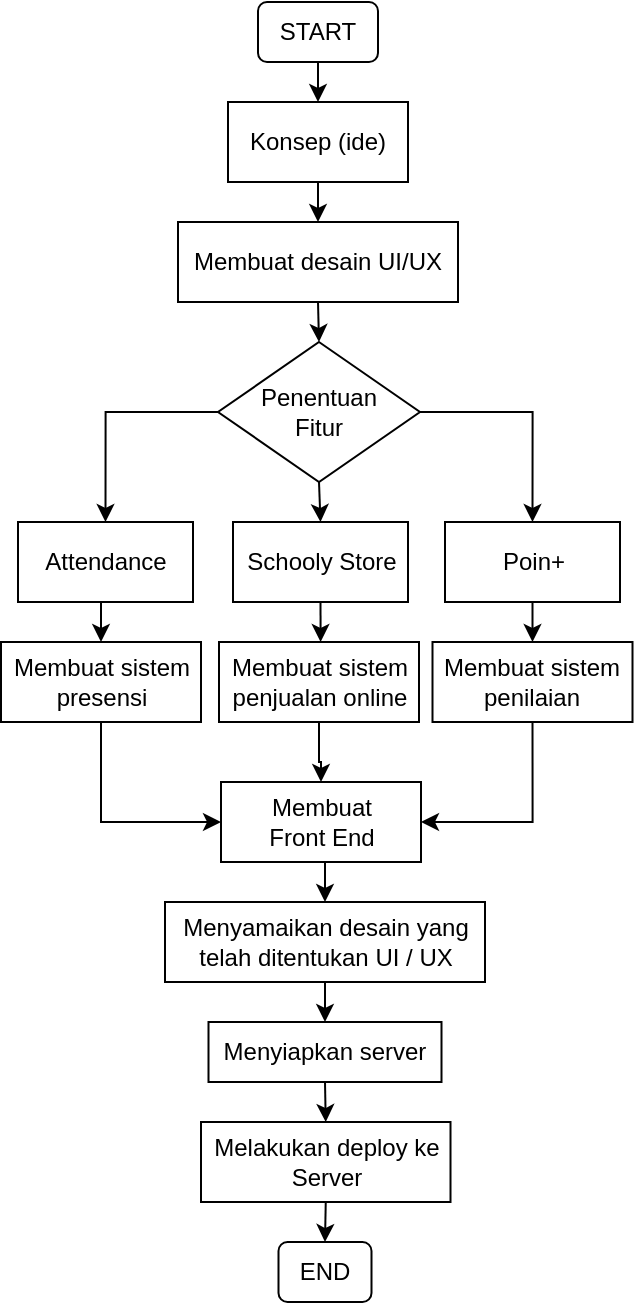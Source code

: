 <mxfile version="14.6.2" type="github">
  <diagram id="C5RBs43oDa-KdzZeNtuy" name="Page-1">
    <mxGraphModel dx="1483" dy="821" grid="1" gridSize="10" guides="1" tooltips="1" connect="1" arrows="1" fold="1" page="1" pageScale="1" pageWidth="827" pageHeight="1169" math="0" shadow="0">
      <root>
        <mxCell id="WIyWlLk6GJQsqaUBKTNV-0" />
        <mxCell id="WIyWlLk6GJQsqaUBKTNV-1" parent="WIyWlLk6GJQsqaUBKTNV-0" />
        <mxCell id="34PkbEx8Z_QaYP8fqQ6w-34" style="edgeStyle=orthogonalEdgeStyle;rounded=0;orthogonalLoop=1;jettySize=auto;html=1;exitX=0.5;exitY=1;exitDx=0;exitDy=0;entryX=0.5;entryY=0;entryDx=0;entryDy=0;" edge="1" parent="WIyWlLk6GJQsqaUBKTNV-1" source="WIyWlLk6GJQsqaUBKTNV-3" target="34PkbEx8Z_QaYP8fqQ6w-1">
          <mxGeometry relative="1" as="geometry" />
        </mxCell>
        <mxCell id="WIyWlLk6GJQsqaUBKTNV-3" value="START" style="rounded=1;whiteSpace=wrap;html=1;fontSize=12;glass=0;strokeWidth=1;shadow=0;" parent="WIyWlLk6GJQsqaUBKTNV-1" vertex="1">
          <mxGeometry x="400" y="50" width="60" height="30" as="geometry" />
        </mxCell>
        <mxCell id="HDN9SBIjPPpNnbfULq86-14" style="edgeStyle=orthogonalEdgeStyle;rounded=0;orthogonalLoop=1;jettySize=auto;html=1;entryX=0.5;entryY=0;entryDx=0;entryDy=0;" parent="WIyWlLk6GJQsqaUBKTNV-1" target="34PkbEx8Z_QaYP8fqQ6w-2" edge="1">
          <mxGeometry relative="1" as="geometry">
            <mxPoint x="430" y="140" as="sourcePoint" />
          </mxGeometry>
        </mxCell>
        <mxCell id="34PkbEx8Z_QaYP8fqQ6w-1" value="Konsep (ide)" style="rounded=0;whiteSpace=wrap;html=1;" vertex="1" parent="WIyWlLk6GJQsqaUBKTNV-1">
          <mxGeometry x="385" y="100" width="90" height="40" as="geometry" />
        </mxCell>
        <mxCell id="34PkbEx8Z_QaYP8fqQ6w-21" style="edgeStyle=orthogonalEdgeStyle;rounded=0;orthogonalLoop=1;jettySize=auto;html=1;exitX=0.5;exitY=1;exitDx=0;exitDy=0;entryX=0.5;entryY=0;entryDx=0;entryDy=0;" edge="1" parent="WIyWlLk6GJQsqaUBKTNV-1" source="34PkbEx8Z_QaYP8fqQ6w-2" target="34PkbEx8Z_QaYP8fqQ6w-20">
          <mxGeometry relative="1" as="geometry" />
        </mxCell>
        <mxCell id="34PkbEx8Z_QaYP8fqQ6w-2" value="Membuat desain UI/UX" style="rounded=0;whiteSpace=wrap;html=1;" vertex="1" parent="WIyWlLk6GJQsqaUBKTNV-1">
          <mxGeometry x="360" y="160" width="140" height="40" as="geometry" />
        </mxCell>
        <mxCell id="34PkbEx8Z_QaYP8fqQ6w-25" style="edgeStyle=orthogonalEdgeStyle;rounded=0;orthogonalLoop=1;jettySize=auto;html=1;exitX=0.5;exitY=1;exitDx=0;exitDy=0;entryX=0.5;entryY=0;entryDx=0;entryDy=0;" edge="1" parent="WIyWlLk6GJQsqaUBKTNV-1" source="34PkbEx8Z_QaYP8fqQ6w-10" target="34PkbEx8Z_QaYP8fqQ6w-17">
          <mxGeometry relative="1" as="geometry" />
        </mxCell>
        <mxCell id="34PkbEx8Z_QaYP8fqQ6w-10" value="Attendance" style="rounded=0;whiteSpace=wrap;html=1;" vertex="1" parent="WIyWlLk6GJQsqaUBKTNV-1">
          <mxGeometry x="280" y="310" width="87.5" height="40" as="geometry" />
        </mxCell>
        <mxCell id="34PkbEx8Z_QaYP8fqQ6w-26" style="edgeStyle=orthogonalEdgeStyle;rounded=0;orthogonalLoop=1;jettySize=auto;html=1;exitX=0.5;exitY=1;exitDx=0;exitDy=0;" edge="1" parent="WIyWlLk6GJQsqaUBKTNV-1" source="34PkbEx8Z_QaYP8fqQ6w-11" target="34PkbEx8Z_QaYP8fqQ6w-19">
          <mxGeometry relative="1" as="geometry" />
        </mxCell>
        <mxCell id="34PkbEx8Z_QaYP8fqQ6w-11" value="Schooly Store" style="rounded=0;whiteSpace=wrap;html=1;" vertex="1" parent="WIyWlLk6GJQsqaUBKTNV-1">
          <mxGeometry x="387.5" y="310" width="87.5" height="40" as="geometry" />
        </mxCell>
        <mxCell id="34PkbEx8Z_QaYP8fqQ6w-27" style="edgeStyle=orthogonalEdgeStyle;rounded=0;orthogonalLoop=1;jettySize=auto;html=1;exitX=0.5;exitY=1;exitDx=0;exitDy=0;entryX=0.5;entryY=0;entryDx=0;entryDy=0;" edge="1" parent="WIyWlLk6GJQsqaUBKTNV-1" source="34PkbEx8Z_QaYP8fqQ6w-12" target="34PkbEx8Z_QaYP8fqQ6w-18">
          <mxGeometry relative="1" as="geometry" />
        </mxCell>
        <mxCell id="34PkbEx8Z_QaYP8fqQ6w-12" value="Poin+" style="rounded=0;whiteSpace=wrap;html=1;" vertex="1" parent="WIyWlLk6GJQsqaUBKTNV-1">
          <mxGeometry x="493.5" y="310" width="87.5" height="40" as="geometry" />
        </mxCell>
        <mxCell id="34PkbEx8Z_QaYP8fqQ6w-29" style="edgeStyle=orthogonalEdgeStyle;rounded=0;orthogonalLoop=1;jettySize=auto;html=1;exitX=0.5;exitY=1;exitDx=0;exitDy=0;entryX=0;entryY=0.5;entryDx=0;entryDy=0;" edge="1" parent="WIyWlLk6GJQsqaUBKTNV-1" source="34PkbEx8Z_QaYP8fqQ6w-17" target="34PkbEx8Z_QaYP8fqQ6w-28">
          <mxGeometry relative="1" as="geometry" />
        </mxCell>
        <mxCell id="34PkbEx8Z_QaYP8fqQ6w-17" value="Membuat sistem presensi" style="rounded=0;whiteSpace=wrap;html=1;" vertex="1" parent="WIyWlLk6GJQsqaUBKTNV-1">
          <mxGeometry x="271.5" y="370" width="100" height="40" as="geometry" />
        </mxCell>
        <mxCell id="34PkbEx8Z_QaYP8fqQ6w-31" style="edgeStyle=orthogonalEdgeStyle;rounded=0;orthogonalLoop=1;jettySize=auto;html=1;exitX=0.5;exitY=1;exitDx=0;exitDy=0;entryX=1;entryY=0.5;entryDx=0;entryDy=0;" edge="1" parent="WIyWlLk6GJQsqaUBKTNV-1" source="34PkbEx8Z_QaYP8fqQ6w-18" target="34PkbEx8Z_QaYP8fqQ6w-28">
          <mxGeometry relative="1" as="geometry" />
        </mxCell>
        <mxCell id="34PkbEx8Z_QaYP8fqQ6w-18" value="Membuat sistem penilaian" style="rounded=0;whiteSpace=wrap;html=1;" vertex="1" parent="WIyWlLk6GJQsqaUBKTNV-1">
          <mxGeometry x="487.25" y="370" width="100" height="40" as="geometry" />
        </mxCell>
        <mxCell id="34PkbEx8Z_QaYP8fqQ6w-30" style="edgeStyle=orthogonalEdgeStyle;rounded=0;orthogonalLoop=1;jettySize=auto;html=1;exitX=0.5;exitY=1;exitDx=0;exitDy=0;" edge="1" parent="WIyWlLk6GJQsqaUBKTNV-1" source="34PkbEx8Z_QaYP8fqQ6w-19" target="34PkbEx8Z_QaYP8fqQ6w-28">
          <mxGeometry relative="1" as="geometry" />
        </mxCell>
        <mxCell id="34PkbEx8Z_QaYP8fqQ6w-19" value="Membuat sistem penjualan online" style="rounded=0;whiteSpace=wrap;html=1;" vertex="1" parent="WIyWlLk6GJQsqaUBKTNV-1">
          <mxGeometry x="380.5" y="370" width="100" height="40" as="geometry" />
        </mxCell>
        <mxCell id="34PkbEx8Z_QaYP8fqQ6w-22" style="edgeStyle=orthogonalEdgeStyle;rounded=0;orthogonalLoop=1;jettySize=auto;html=1;exitX=0;exitY=0.5;exitDx=0;exitDy=0;entryX=0.5;entryY=0;entryDx=0;entryDy=0;" edge="1" parent="WIyWlLk6GJQsqaUBKTNV-1" source="34PkbEx8Z_QaYP8fqQ6w-20" target="34PkbEx8Z_QaYP8fqQ6w-10">
          <mxGeometry relative="1" as="geometry" />
        </mxCell>
        <mxCell id="34PkbEx8Z_QaYP8fqQ6w-23" style="edgeStyle=orthogonalEdgeStyle;rounded=0;orthogonalLoop=1;jettySize=auto;html=1;exitX=0.5;exitY=1;exitDx=0;exitDy=0;entryX=0.5;entryY=0;entryDx=0;entryDy=0;" edge="1" parent="WIyWlLk6GJQsqaUBKTNV-1" source="34PkbEx8Z_QaYP8fqQ6w-20" target="34PkbEx8Z_QaYP8fqQ6w-11">
          <mxGeometry relative="1" as="geometry" />
        </mxCell>
        <mxCell id="34PkbEx8Z_QaYP8fqQ6w-24" style="edgeStyle=orthogonalEdgeStyle;rounded=0;orthogonalLoop=1;jettySize=auto;html=1;entryX=0.5;entryY=0;entryDx=0;entryDy=0;" edge="1" parent="WIyWlLk6GJQsqaUBKTNV-1" source="34PkbEx8Z_QaYP8fqQ6w-20" target="34PkbEx8Z_QaYP8fqQ6w-12">
          <mxGeometry relative="1" as="geometry" />
        </mxCell>
        <mxCell id="34PkbEx8Z_QaYP8fqQ6w-20" value="&lt;div&gt;Penentuan &lt;br&gt;&lt;/div&gt;&lt;div&gt;Fitur&lt;br&gt;&lt;/div&gt;" style="rhombus;whiteSpace=wrap;html=1;" vertex="1" parent="WIyWlLk6GJQsqaUBKTNV-1">
          <mxGeometry x="380" y="220" width="101" height="70" as="geometry" />
        </mxCell>
        <mxCell id="34PkbEx8Z_QaYP8fqQ6w-33" style="edgeStyle=orthogonalEdgeStyle;rounded=0;orthogonalLoop=1;jettySize=auto;html=1;exitX=0.5;exitY=1;exitDx=0;exitDy=0;entryX=0.5;entryY=0;entryDx=0;entryDy=0;" edge="1" parent="WIyWlLk6GJQsqaUBKTNV-1" source="34PkbEx8Z_QaYP8fqQ6w-28" target="34PkbEx8Z_QaYP8fqQ6w-32">
          <mxGeometry relative="1" as="geometry" />
        </mxCell>
        <mxCell id="34PkbEx8Z_QaYP8fqQ6w-28" value="&lt;div&gt;Membuat &lt;br&gt;&lt;/div&gt;&lt;div&gt;Front End&lt;/div&gt;" style="rounded=0;whiteSpace=wrap;html=1;" vertex="1" parent="WIyWlLk6GJQsqaUBKTNV-1">
          <mxGeometry x="381.5" y="440" width="100" height="40" as="geometry" />
        </mxCell>
        <mxCell id="34PkbEx8Z_QaYP8fqQ6w-36" style="edgeStyle=orthogonalEdgeStyle;rounded=0;orthogonalLoop=1;jettySize=auto;html=1;exitX=0.5;exitY=1;exitDx=0;exitDy=0;entryX=0.5;entryY=0;entryDx=0;entryDy=0;" edge="1" parent="WIyWlLk6GJQsqaUBKTNV-1" source="34PkbEx8Z_QaYP8fqQ6w-32" target="34PkbEx8Z_QaYP8fqQ6w-35">
          <mxGeometry relative="1" as="geometry" />
        </mxCell>
        <mxCell id="34PkbEx8Z_QaYP8fqQ6w-32" value="Menyamaikan desain yang telah ditentukan UI / UX" style="rounded=0;whiteSpace=wrap;html=1;" vertex="1" parent="WIyWlLk6GJQsqaUBKTNV-1">
          <mxGeometry x="353.5" y="500" width="160" height="40" as="geometry" />
        </mxCell>
        <mxCell id="34PkbEx8Z_QaYP8fqQ6w-38" style="edgeStyle=orthogonalEdgeStyle;rounded=0;orthogonalLoop=1;jettySize=auto;html=1;exitX=0.5;exitY=1;exitDx=0;exitDy=0;entryX=0.5;entryY=0;entryDx=0;entryDy=0;" edge="1" parent="WIyWlLk6GJQsqaUBKTNV-1" source="34PkbEx8Z_QaYP8fqQ6w-35" target="34PkbEx8Z_QaYP8fqQ6w-37">
          <mxGeometry relative="1" as="geometry" />
        </mxCell>
        <mxCell id="34PkbEx8Z_QaYP8fqQ6w-35" value="Menyiapkan server" style="rounded=0;whiteSpace=wrap;html=1;" vertex="1" parent="WIyWlLk6GJQsqaUBKTNV-1">
          <mxGeometry x="375.25" y="560" width="116.5" height="30" as="geometry" />
        </mxCell>
        <mxCell id="34PkbEx8Z_QaYP8fqQ6w-40" style="edgeStyle=orthogonalEdgeStyle;rounded=0;orthogonalLoop=1;jettySize=auto;html=1;exitX=0.5;exitY=1;exitDx=0;exitDy=0;entryX=0.5;entryY=0;entryDx=0;entryDy=0;" edge="1" parent="WIyWlLk6GJQsqaUBKTNV-1" source="34PkbEx8Z_QaYP8fqQ6w-37" target="34PkbEx8Z_QaYP8fqQ6w-39">
          <mxGeometry relative="1" as="geometry" />
        </mxCell>
        <mxCell id="34PkbEx8Z_QaYP8fqQ6w-37" value="Melakukan deploy ke Server " style="rounded=0;whiteSpace=wrap;html=1;" vertex="1" parent="WIyWlLk6GJQsqaUBKTNV-1">
          <mxGeometry x="371.5" y="610" width="124.75" height="40" as="geometry" />
        </mxCell>
        <mxCell id="34PkbEx8Z_QaYP8fqQ6w-39" value="END" style="rounded=1;whiteSpace=wrap;html=1;fontSize=12;glass=0;strokeWidth=1;shadow=0;" vertex="1" parent="WIyWlLk6GJQsqaUBKTNV-1">
          <mxGeometry x="410.25" y="670" width="46.5" height="30" as="geometry" />
        </mxCell>
      </root>
    </mxGraphModel>
  </diagram>
</mxfile>
